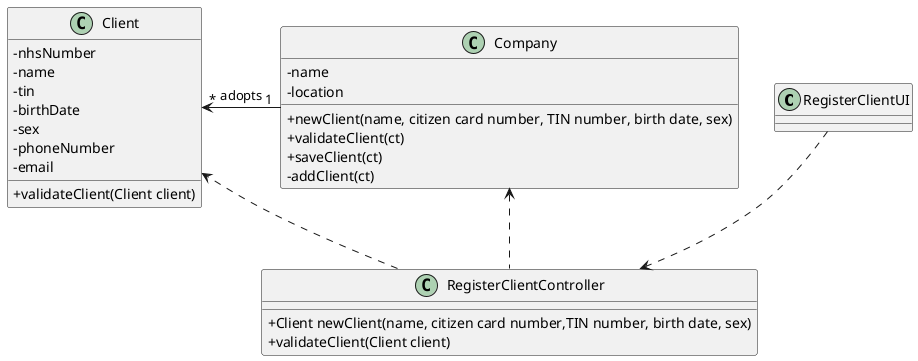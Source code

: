 @startuml
'https://plantuml.com/sequence-diagram
skinparam classAttributeIconSize 0

class RegisterClientUI
{
}

class RegisterClientController
{
    +Client newClient(name, citizen card number,TIN number, birth date, sex)
    +validateClient(Client client)
}

class Client
{
	-nhsNumber
    -name
    -tin
    -birthDate
    -sex
    -phoneNumber
    -email
    +validateClient(Client client)
}

class Company{
-name
-location
+newClient(name, citizen card number, TIN number, birth date, sex)
+validateClient(ct)
+saveClient(ct)
-addClient(ct)
}

RegisterClientUI .down.> RegisterClientController
RegisterClientController .up.> Company
Company"1" -up> "*"Client : adopts
RegisterClientController .right.> Client
@enduml